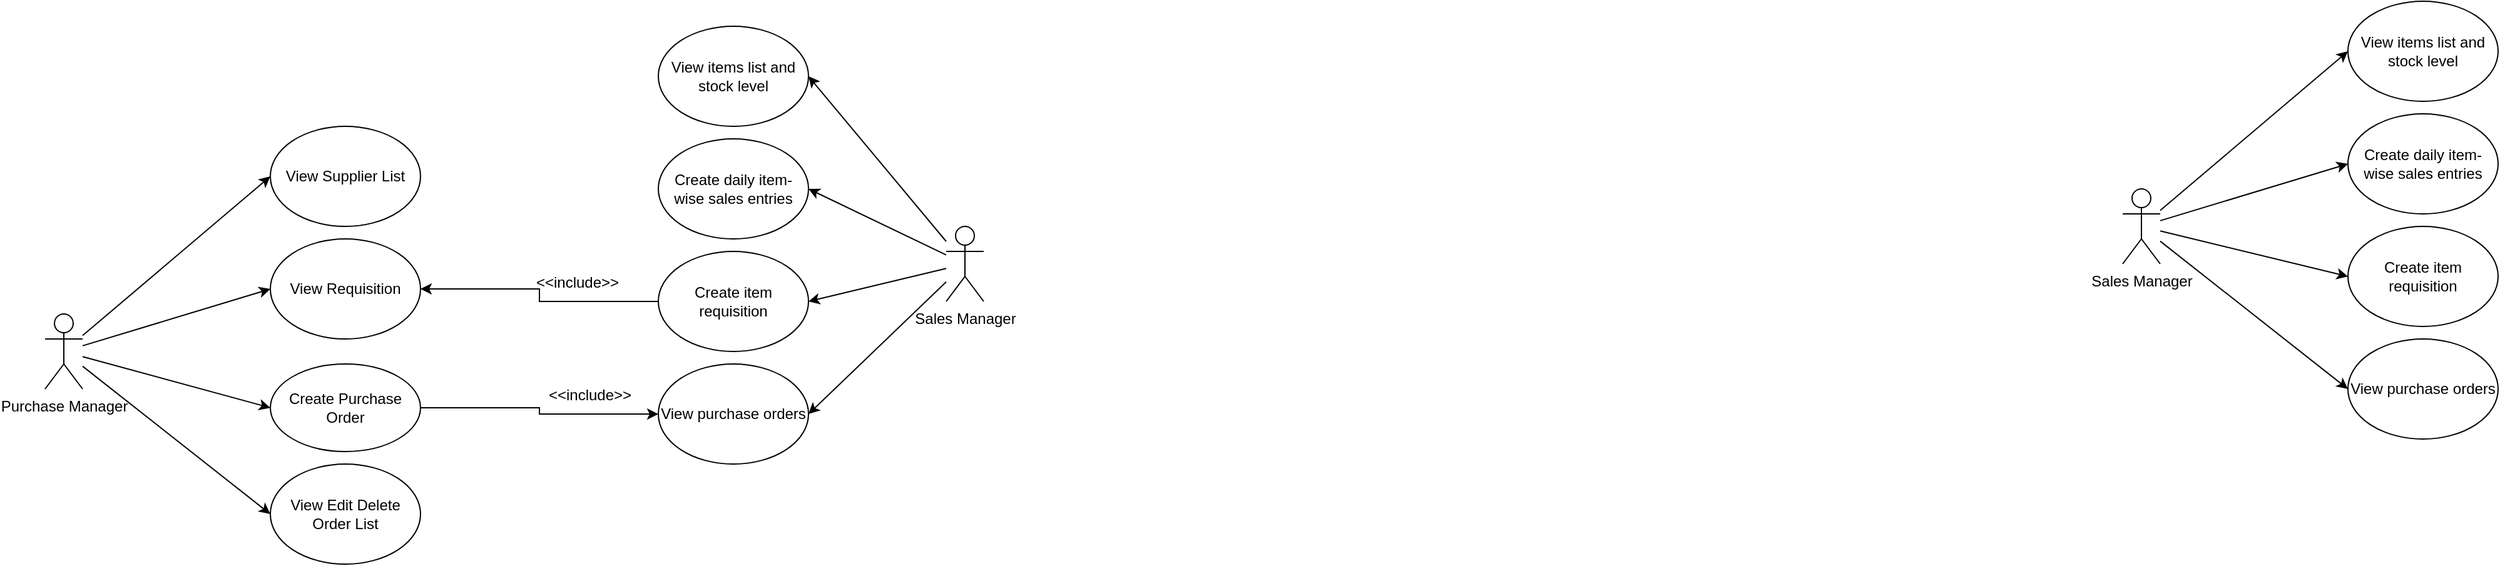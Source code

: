<mxfile version="25.0.3">
  <diagram name="Page-1" id="WRlgL8Rsu9BcMeLaTDrW">
    <mxGraphModel dx="2716" dy="549" grid="1" gridSize="10" guides="1" tooltips="1" connect="1" arrows="1" fold="1" page="1" pageScale="1" pageWidth="850" pageHeight="1100" math="0" shadow="0">
      <root>
        <mxCell id="0" />
        <mxCell id="1" parent="0" />
        <mxCell id="y3EWq9oGj_fFSSO3Vtz_-1" style="rounded=0;orthogonalLoop=1;jettySize=auto;html=1;entryX=0;entryY=0.5;entryDx=0;entryDy=0;" edge="1" parent="1" source="y3EWq9oGj_fFSSO3Vtz_-5" target="y3EWq9oGj_fFSSO3Vtz_-6">
          <mxGeometry relative="1" as="geometry" />
        </mxCell>
        <mxCell id="y3EWq9oGj_fFSSO3Vtz_-2" style="rounded=0;orthogonalLoop=1;jettySize=auto;html=1;entryX=0;entryY=0.5;entryDx=0;entryDy=0;" edge="1" parent="1" source="y3EWq9oGj_fFSSO3Vtz_-5" target="y3EWq9oGj_fFSSO3Vtz_-7">
          <mxGeometry relative="1" as="geometry" />
        </mxCell>
        <mxCell id="y3EWq9oGj_fFSSO3Vtz_-3" style="rounded=0;orthogonalLoop=1;jettySize=auto;html=1;entryX=0;entryY=0.5;entryDx=0;entryDy=0;" edge="1" parent="1" source="y3EWq9oGj_fFSSO3Vtz_-5" target="y3EWq9oGj_fFSSO3Vtz_-8">
          <mxGeometry relative="1" as="geometry" />
        </mxCell>
        <mxCell id="y3EWq9oGj_fFSSO3Vtz_-4" style="rounded=0;orthogonalLoop=1;jettySize=auto;html=1;entryX=0;entryY=0.5;entryDx=0;entryDy=0;" edge="1" parent="1" source="y3EWq9oGj_fFSSO3Vtz_-5" target="y3EWq9oGj_fFSSO3Vtz_-9">
          <mxGeometry relative="1" as="geometry" />
        </mxCell>
        <mxCell id="y3EWq9oGj_fFSSO3Vtz_-5" value="Sales Manager" style="shape=umlActor;verticalLabelPosition=bottom;verticalAlign=top;html=1;outlineConnect=0;" vertex="1" parent="1">
          <mxGeometry x="30" y="250" width="30" height="60" as="geometry" />
        </mxCell>
        <mxCell id="y3EWq9oGj_fFSSO3Vtz_-6" value="View items list and stock level" style="ellipse;whiteSpace=wrap;html=1;" vertex="1" parent="1">
          <mxGeometry x="210" y="100" width="120" height="80" as="geometry" />
        </mxCell>
        <mxCell id="y3EWq9oGj_fFSSO3Vtz_-7" value="Create daily item-wise sales entries" style="ellipse;whiteSpace=wrap;html=1;" vertex="1" parent="1">
          <mxGeometry x="210" y="190" width="120" height="80" as="geometry" />
        </mxCell>
        <mxCell id="y3EWq9oGj_fFSSO3Vtz_-8" value="Create item requisition" style="ellipse;whiteSpace=wrap;html=1;" vertex="1" parent="1">
          <mxGeometry x="210" y="280" width="120" height="80" as="geometry" />
        </mxCell>
        <mxCell id="y3EWq9oGj_fFSSO3Vtz_-9" value="View purchase orders" style="ellipse;whiteSpace=wrap;html=1;" vertex="1" parent="1">
          <mxGeometry x="210" y="370" width="120" height="80" as="geometry" />
        </mxCell>
        <mxCell id="y3EWq9oGj_fFSSO3Vtz_-10" style="rounded=0;orthogonalLoop=1;jettySize=auto;html=1;entryX=0;entryY=0.5;entryDx=0;entryDy=0;" edge="1" parent="1" source="y3EWq9oGj_fFSSO3Vtz_-14" target="y3EWq9oGj_fFSSO3Vtz_-15">
          <mxGeometry relative="1" as="geometry" />
        </mxCell>
        <mxCell id="y3EWq9oGj_fFSSO3Vtz_-11" style="rounded=0;orthogonalLoop=1;jettySize=auto;html=1;entryX=0;entryY=0.5;entryDx=0;entryDy=0;" edge="1" parent="1" source="y3EWq9oGj_fFSSO3Vtz_-14" target="y3EWq9oGj_fFSSO3Vtz_-16">
          <mxGeometry relative="1" as="geometry" />
        </mxCell>
        <mxCell id="y3EWq9oGj_fFSSO3Vtz_-12" style="rounded=0;orthogonalLoop=1;jettySize=auto;html=1;entryX=0;entryY=0.5;entryDx=0;entryDy=0;" edge="1" parent="1" source="y3EWq9oGj_fFSSO3Vtz_-14" target="y3EWq9oGj_fFSSO3Vtz_-18">
          <mxGeometry relative="1" as="geometry" />
        </mxCell>
        <mxCell id="y3EWq9oGj_fFSSO3Vtz_-13" style="rounded=0;orthogonalLoop=1;jettySize=auto;html=1;entryX=0;entryY=0.5;entryDx=0;entryDy=0;" edge="1" parent="1" source="y3EWq9oGj_fFSSO3Vtz_-14" target="y3EWq9oGj_fFSSO3Vtz_-19">
          <mxGeometry relative="1" as="geometry" />
        </mxCell>
        <mxCell id="y3EWq9oGj_fFSSO3Vtz_-14" value="Purchase Manager" style="shape=umlActor;verticalLabelPosition=bottom;verticalAlign=top;html=1;outlineConnect=0;" vertex="1" parent="1">
          <mxGeometry x="-1630" y="350" width="30" height="60" as="geometry" />
        </mxCell>
        <mxCell id="y3EWq9oGj_fFSSO3Vtz_-15" value="View Supplier List" style="ellipse;whiteSpace=wrap;html=1;" vertex="1" parent="1">
          <mxGeometry x="-1450" y="200" width="120" height="80" as="geometry" />
        </mxCell>
        <mxCell id="y3EWq9oGj_fFSSO3Vtz_-16" value="View Requisition" style="ellipse;whiteSpace=wrap;html=1;" vertex="1" parent="1">
          <mxGeometry x="-1450" y="290" width="120" height="80" as="geometry" />
        </mxCell>
        <mxCell id="y3EWq9oGj_fFSSO3Vtz_-17" style="edgeStyle=orthogonalEdgeStyle;rounded=0;orthogonalLoop=1;jettySize=auto;html=1;entryX=0;entryY=0.5;entryDx=0;entryDy=0;" edge="1" parent="1" source="y3EWq9oGj_fFSSO3Vtz_-18" target="y3EWq9oGj_fFSSO3Vtz_-29">
          <mxGeometry relative="1" as="geometry" />
        </mxCell>
        <mxCell id="y3EWq9oGj_fFSSO3Vtz_-18" value="Create Purchase Order" style="ellipse;whiteSpace=wrap;html=1;" vertex="1" parent="1">
          <mxGeometry x="-1450" y="390" width="120" height="70" as="geometry" />
        </mxCell>
        <mxCell id="y3EWq9oGj_fFSSO3Vtz_-19" value="View Edit Delete Order List" style="ellipse;whiteSpace=wrap;html=1;" vertex="1" parent="1">
          <mxGeometry x="-1450" y="470" width="120" height="80" as="geometry" />
        </mxCell>
        <mxCell id="y3EWq9oGj_fFSSO3Vtz_-20" style="rounded=0;orthogonalLoop=1;jettySize=auto;html=1;entryX=1;entryY=0.5;entryDx=0;entryDy=0;" edge="1" parent="1" source="y3EWq9oGj_fFSSO3Vtz_-24" target="y3EWq9oGj_fFSSO3Vtz_-25">
          <mxGeometry relative="1" as="geometry" />
        </mxCell>
        <mxCell id="y3EWq9oGj_fFSSO3Vtz_-21" style="rounded=0;orthogonalLoop=1;jettySize=auto;html=1;entryX=1;entryY=0.5;entryDx=0;entryDy=0;" edge="1" parent="1" source="y3EWq9oGj_fFSSO3Vtz_-24" target="y3EWq9oGj_fFSSO3Vtz_-26">
          <mxGeometry relative="1" as="geometry" />
        </mxCell>
        <mxCell id="y3EWq9oGj_fFSSO3Vtz_-22" style="rounded=0;orthogonalLoop=1;jettySize=auto;html=1;entryX=1;entryY=0.5;entryDx=0;entryDy=0;" edge="1" parent="1" source="y3EWq9oGj_fFSSO3Vtz_-24" target="y3EWq9oGj_fFSSO3Vtz_-28">
          <mxGeometry relative="1" as="geometry" />
        </mxCell>
        <mxCell id="y3EWq9oGj_fFSSO3Vtz_-23" style="rounded=0;orthogonalLoop=1;jettySize=auto;html=1;entryX=1;entryY=0.5;entryDx=0;entryDy=0;" edge="1" parent="1" source="y3EWq9oGj_fFSSO3Vtz_-24" target="y3EWq9oGj_fFSSO3Vtz_-29">
          <mxGeometry relative="1" as="geometry" />
        </mxCell>
        <mxCell id="y3EWq9oGj_fFSSO3Vtz_-24" value="Sales Manager" style="shape=umlActor;verticalLabelPosition=bottom;verticalAlign=top;html=1;outlineConnect=0;" vertex="1" parent="1">
          <mxGeometry x="-910" y="280" width="30" height="60" as="geometry" />
        </mxCell>
        <mxCell id="y3EWq9oGj_fFSSO3Vtz_-25" value="View items list and stock level" style="ellipse;whiteSpace=wrap;html=1;" vertex="1" parent="1">
          <mxGeometry x="-1140" y="120" width="120" height="80" as="geometry" />
        </mxCell>
        <mxCell id="y3EWq9oGj_fFSSO3Vtz_-26" value="Create daily item-wise sales entries" style="ellipse;whiteSpace=wrap;html=1;" vertex="1" parent="1">
          <mxGeometry x="-1140" y="210" width="120" height="80" as="geometry" />
        </mxCell>
        <mxCell id="y3EWq9oGj_fFSSO3Vtz_-27" style="edgeStyle=orthogonalEdgeStyle;rounded=0;orthogonalLoop=1;jettySize=auto;html=1;entryX=1;entryY=0.5;entryDx=0;entryDy=0;" edge="1" parent="1" source="y3EWq9oGj_fFSSO3Vtz_-28" target="y3EWq9oGj_fFSSO3Vtz_-16">
          <mxGeometry relative="1" as="geometry" />
        </mxCell>
        <mxCell id="y3EWq9oGj_fFSSO3Vtz_-28" value="Create item requisition" style="ellipse;whiteSpace=wrap;html=1;" vertex="1" parent="1">
          <mxGeometry x="-1140" y="300" width="120" height="80" as="geometry" />
        </mxCell>
        <mxCell id="y3EWq9oGj_fFSSO3Vtz_-29" value="View purchase orders" style="ellipse;whiteSpace=wrap;html=1;" vertex="1" parent="1">
          <mxGeometry x="-1140" y="390" width="120" height="80" as="geometry" />
        </mxCell>
        <mxCell id="y3EWq9oGj_fFSSO3Vtz_-30" value="&amp;lt;&amp;lt;include&amp;gt;&amp;gt;" style="text;html=1;align=center;verticalAlign=middle;resizable=0;points=[];autosize=1;strokeColor=none;fillColor=none;" vertex="1" parent="1">
          <mxGeometry x="-1250" y="310" width="90" height="30" as="geometry" />
        </mxCell>
        <mxCell id="y3EWq9oGj_fFSSO3Vtz_-31" value="&amp;lt;&amp;lt;include&amp;gt;&amp;gt;" style="text;html=1;align=center;verticalAlign=middle;resizable=0;points=[];autosize=1;strokeColor=none;fillColor=none;" vertex="1" parent="1">
          <mxGeometry x="-1240" y="400" width="90" height="30" as="geometry" />
        </mxCell>
      </root>
    </mxGraphModel>
  </diagram>
</mxfile>
